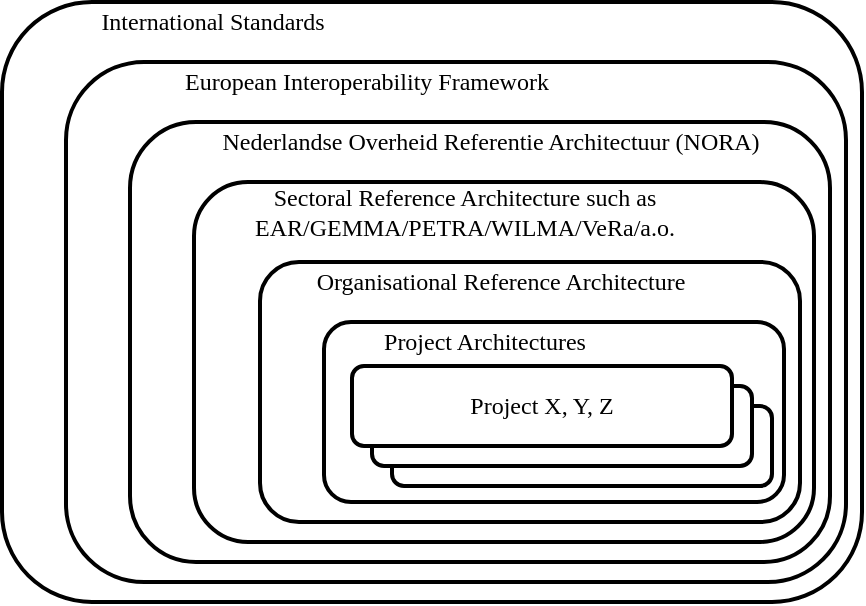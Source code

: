 <mxfile version="18.0.1" type="device" pages="2"><diagram id="jXvdN658X79-H3ni1T8p" name="Page-1"><mxGraphModel dx="946" dy="672" grid="1" gridSize="10" guides="1" tooltips="1" connect="1" arrows="1" fold="1" page="1" pageScale="1" pageWidth="827" pageHeight="1169" math="0" shadow="0"><root><mxCell id="0"/><mxCell id="1" parent="0"/><mxCell id="g0g4XtXWtblUQAZuQK9b-1" value="" style="rounded=1;whiteSpace=wrap;html=1;gradientColor=none;fillColor=default;fontFamily=CMU Sans Serif Medium;strokeWidth=2;" parent="1" vertex="1"><mxGeometry x="80" y="40" width="430" height="300" as="geometry"/></mxCell><mxCell id="g0g4XtXWtblUQAZuQK9b-2" value="" style="rounded=1;whiteSpace=wrap;html=1;fontFamily=CMU Sans Serif Medium;strokeWidth=2;" parent="1" vertex="1"><mxGeometry x="112" y="70" width="390" height="260" as="geometry"/></mxCell><mxCell id="g0g4XtXWtblUQAZuQK9b-3" value="" style="rounded=1;whiteSpace=wrap;html=1;fontFamily=CMU Sans Serif Medium;strokeWidth=2;" parent="1" vertex="1"><mxGeometry x="144" y="100" width="350" height="220" as="geometry"/></mxCell><mxCell id="g0g4XtXWtblUQAZuQK9b-4" value="International Standards" style="text;html=1;align=center;verticalAlign=middle;resizable=0;points=[];autosize=1;strokeColor=none;fillColor=none;fontFamily=CMU Sans Serif Medium;labelPosition=center;verticalLabelPosition=middle;strokeWidth=2;" parent="1" vertex="1"><mxGeometry x="120" y="40" width="130" height="20" as="geometry"/></mxCell><mxCell id="g0g4XtXWtblUQAZuQK9b-5" value="European Interoperability Framework" style="text;html=1;align=center;verticalAlign=middle;resizable=0;points=[];autosize=1;strokeColor=none;fillColor=none;fontFamily=CMU Sans Serif Medium;labelPosition=center;verticalLabelPosition=middle;strokeWidth=2;" parent="1" vertex="1"><mxGeometry x="162" y="70" width="200" height="20" as="geometry"/></mxCell><mxCell id="g0g4XtXWtblUQAZuQK9b-6" value="Nederlandse Overheid Referentie Architectuur (NORA)" style="text;html=1;align=center;verticalAlign=middle;resizable=0;points=[];autosize=1;strokeColor=none;fillColor=none;fontFamily=CMU Sans Serif Medium;strokeWidth=2;" parent="1" vertex="1"><mxGeometry x="184" y="100" width="280" height="20" as="geometry"/></mxCell><mxCell id="g0g4XtXWtblUQAZuQK9b-7" value="" style="rounded=1;whiteSpace=wrap;html=1;fontFamily=CMU Sans Serif Medium;strokeWidth=2;" parent="1" vertex="1"><mxGeometry x="176" y="130" width="310" height="180" as="geometry"/></mxCell><mxCell id="g0g4XtXWtblUQAZuQK9b-8" value="Sectoral Reference Architecture such as&lt;br&gt;EAR/GEMMA/PETRA/WILMA/VeRa/a.o." style="text;html=1;align=center;verticalAlign=middle;resizable=0;points=[];autosize=1;strokeColor=none;fillColor=none;fontFamily=CMU Sans Serif Medium;strokeWidth=2;" parent="1" vertex="1"><mxGeometry x="196" y="130" width="230" height="30" as="geometry"/></mxCell><mxCell id="g0g4XtXWtblUQAZuQK9b-10" value="" style="rounded=1;whiteSpace=wrap;html=1;fontFamily=CMU Sans Serif Medium;fillColor=default;gradientColor=none;strokeWidth=2;" parent="1" vertex="1"><mxGeometry x="209" y="170" width="270" height="130" as="geometry"/></mxCell><mxCell id="g0g4XtXWtblUQAZuQK9b-11" value="Organisational Reference Architecture" style="text;html=1;align=center;verticalAlign=middle;resizable=0;points=[];autosize=1;strokeColor=none;fillColor=none;fontFamily=CMU Sans Serif Medium;strokeWidth=2;" parent="1" vertex="1"><mxGeometry x="229" y="170" width="200" height="20" as="geometry"/></mxCell><mxCell id="g0g4XtXWtblUQAZuQK9b-12" value="" style="rounded=1;whiteSpace=wrap;html=1;fontFamily=CMU Sans Serif Medium;fillColor=default;gradientColor=none;strokeWidth=2;" parent="1" vertex="1"><mxGeometry x="241" y="200" width="230" height="90" as="geometry"/></mxCell><mxCell id="g0g4XtXWtblUQAZuQK9b-13" value="Project Architectures" style="text;html=1;align=center;verticalAlign=middle;resizable=0;points=[];autosize=1;strokeColor=none;fillColor=none;fontFamily=CMU Sans Serif Medium;strokeWidth=2;" parent="1" vertex="1"><mxGeometry x="261" y="200" width="120" height="20" as="geometry"/></mxCell><mxCell id="g0g4XtXWtblUQAZuQK9b-14" value="" style="rounded=1;whiteSpace=wrap;html=1;fontFamily=CMU Sans Serif Medium;fillColor=default;gradientColor=none;strokeWidth=2;" parent="1" vertex="1"><mxGeometry x="275" y="242" width="190" height="40" as="geometry"/></mxCell><mxCell id="g0g4XtXWtblUQAZuQK9b-15" value="" style="rounded=1;whiteSpace=wrap;html=1;fontFamily=CMU Sans Serif Medium;fillColor=default;gradientColor=none;strokeWidth=2;" parent="1" vertex="1"><mxGeometry x="265" y="232" width="190" height="40" as="geometry"/></mxCell><mxCell id="g0g4XtXWtblUQAZuQK9b-16" value="Project X, Y, Z" style="rounded=1;whiteSpace=wrap;html=1;fontFamily=CMU Sans Serif Medium;fillColor=default;gradientColor=none;strokeWidth=2;" parent="1" vertex="1"><mxGeometry x="255" y="222" width="190" height="40" as="geometry"/></mxCell></root></mxGraphModel></diagram><diagram id="hmqCSXICOMmca4cgiF8V" name="Page-2"><mxGraphModel dx="946" dy="672" grid="1" gridSize="10" guides="1" tooltips="1" connect="1" arrows="1" fold="1" page="1" pageScale="1" pageWidth="827" pageHeight="1169" math="0" shadow="0"><root><mxCell id="0"/><mxCell id="1" parent="0"/><mxCell id="wwkylGUt49CY8A3jQn5i-1" value="" style="ellipse;whiteSpace=wrap;html=1;aspect=fixed;strokeWidth=2;fontStyle=1" parent="1" vertex="1"><mxGeometry x="180" y="40" width="440" height="440" as="geometry"/></mxCell><mxCell id="wwkylGUt49CY8A3jQn5i-2" value="" style="ellipse;whiteSpace=wrap;html=1;aspect=fixed;strokeWidth=2;fontStyle=1" parent="1" vertex="1"><mxGeometry x="200" y="80" width="400" height="400" as="geometry"/></mxCell><mxCell id="wwkylGUt49CY8A3jQn5i-3" value="" style="ellipse;whiteSpace=wrap;html=1;aspect=fixed;strokeWidth=2;fontStyle=1" parent="1" vertex="1"><mxGeometry x="225" y="130" width="350" height="350" as="geometry"/></mxCell><mxCell id="wwkylGUt49CY8A3jQn5i-4" value="" style="ellipse;whiteSpace=wrap;html=1;aspect=fixed;strokeWidth=2;fontStyle=1" parent="1" vertex="1"><mxGeometry x="250" y="180" width="300" height="300" as="geometry"/></mxCell><mxCell id="wwkylGUt49CY8A3jQn5i-5" value="International standards" style="text;html=1;align=center;verticalAlign=middle;resizable=0;points=[];autosize=1;strokeColor=none;fillColor=none;fontFamily=CMU Sans Serif Medium;strokeWidth=2;fontStyle=1" parent="1" vertex="1"><mxGeometry x="330" y="50" width="140" height="20" as="geometry"/></mxCell><mxCell id="Sz8mxIG8f9M8n-zaFJE9-1" value="European Interoperability&lt;br&gt;Framework" style="text;html=1;align=center;verticalAlign=middle;resizable=0;points=[];autosize=1;strokeColor=none;fillColor=none;fontFamily=CMU Sans Serif Medium;labelPosition=center;verticalLabelPosition=middle;strokeWidth=2;fontStyle=1" parent="1" vertex="1"><mxGeometry x="325" y="94" width="150" height="30" as="geometry"/></mxCell><mxCell id="pRg7PeSTstSyW439doYx-1" value="Nederlandse Overheid&lt;br&gt;Referentie Architectuur (NORA)" style="text;html=1;align=center;verticalAlign=middle;resizable=0;points=[];autosize=1;strokeColor=none;fillColor=none;fontFamily=CMU Sans Serif Medium;strokeWidth=2;fontStyle=1" parent="1" vertex="1"><mxGeometry x="310" y="142" width="180" height="30" as="geometry"/></mxCell><mxCell id="pRg7PeSTstSyW439doYx-2" value="Sectoral Reference Architectures&lt;br&gt;EAR/GEMMA/PETRA/a.o." style="text;html=1;align=center;verticalAlign=middle;resizable=0;points=[];autosize=1;strokeColor=none;fillColor=none;fontFamily=CMU Sans Serif Medium;strokeWidth=2;fontStyle=1" parent="1" vertex="1"><mxGeometry x="310" y="209" width="180" height="30" as="geometry"/></mxCell><mxCell id="pRg7PeSTstSyW439doYx-3" value="" style="ellipse;whiteSpace=wrap;html=1;aspect=fixed;fontFamily=CMU Sans Serif Medium;strokeWidth=2;fontStyle=1" parent="1" vertex="1"><mxGeometry x="285" y="250" width="230" height="230" as="geometry"/></mxCell><mxCell id="pRg7PeSTstSyW439doYx-4" value="" style="ellipse;whiteSpace=wrap;html=1;aspect=fixed;fontFamily=CMU Sans Serif Medium;strokeWidth=2;fontStyle=1" parent="1" vertex="1"><mxGeometry x="315" y="310" width="170" height="170" as="geometry"/></mxCell><mxCell id="pRg7PeSTstSyW439doYx-5" value="Organisational&lt;br&gt;Reference Architecture" style="text;html=1;align=center;verticalAlign=middle;resizable=0;points=[];autosize=1;strokeColor=none;fillColor=none;fontFamily=CMU Sans Serif Medium;strokeWidth=2;fontStyle=1" parent="1" vertex="1"><mxGeometry x="335" y="265" width="130" height="30" as="geometry"/></mxCell><mxCell id="pRg7PeSTstSyW439doYx-6" value="Project&lt;br&gt;Architecture" style="text;html=1;align=center;verticalAlign=middle;resizable=0;points=[];autosize=1;strokeColor=none;fillColor=none;fontFamily=CMU Sans Serif Medium;strokeWidth=2;fontStyle=1" parent="1" vertex="1"><mxGeometry x="360" y="315" width="80" height="30" as="geometry"/></mxCell></root></mxGraphModel></diagram></mxfile>